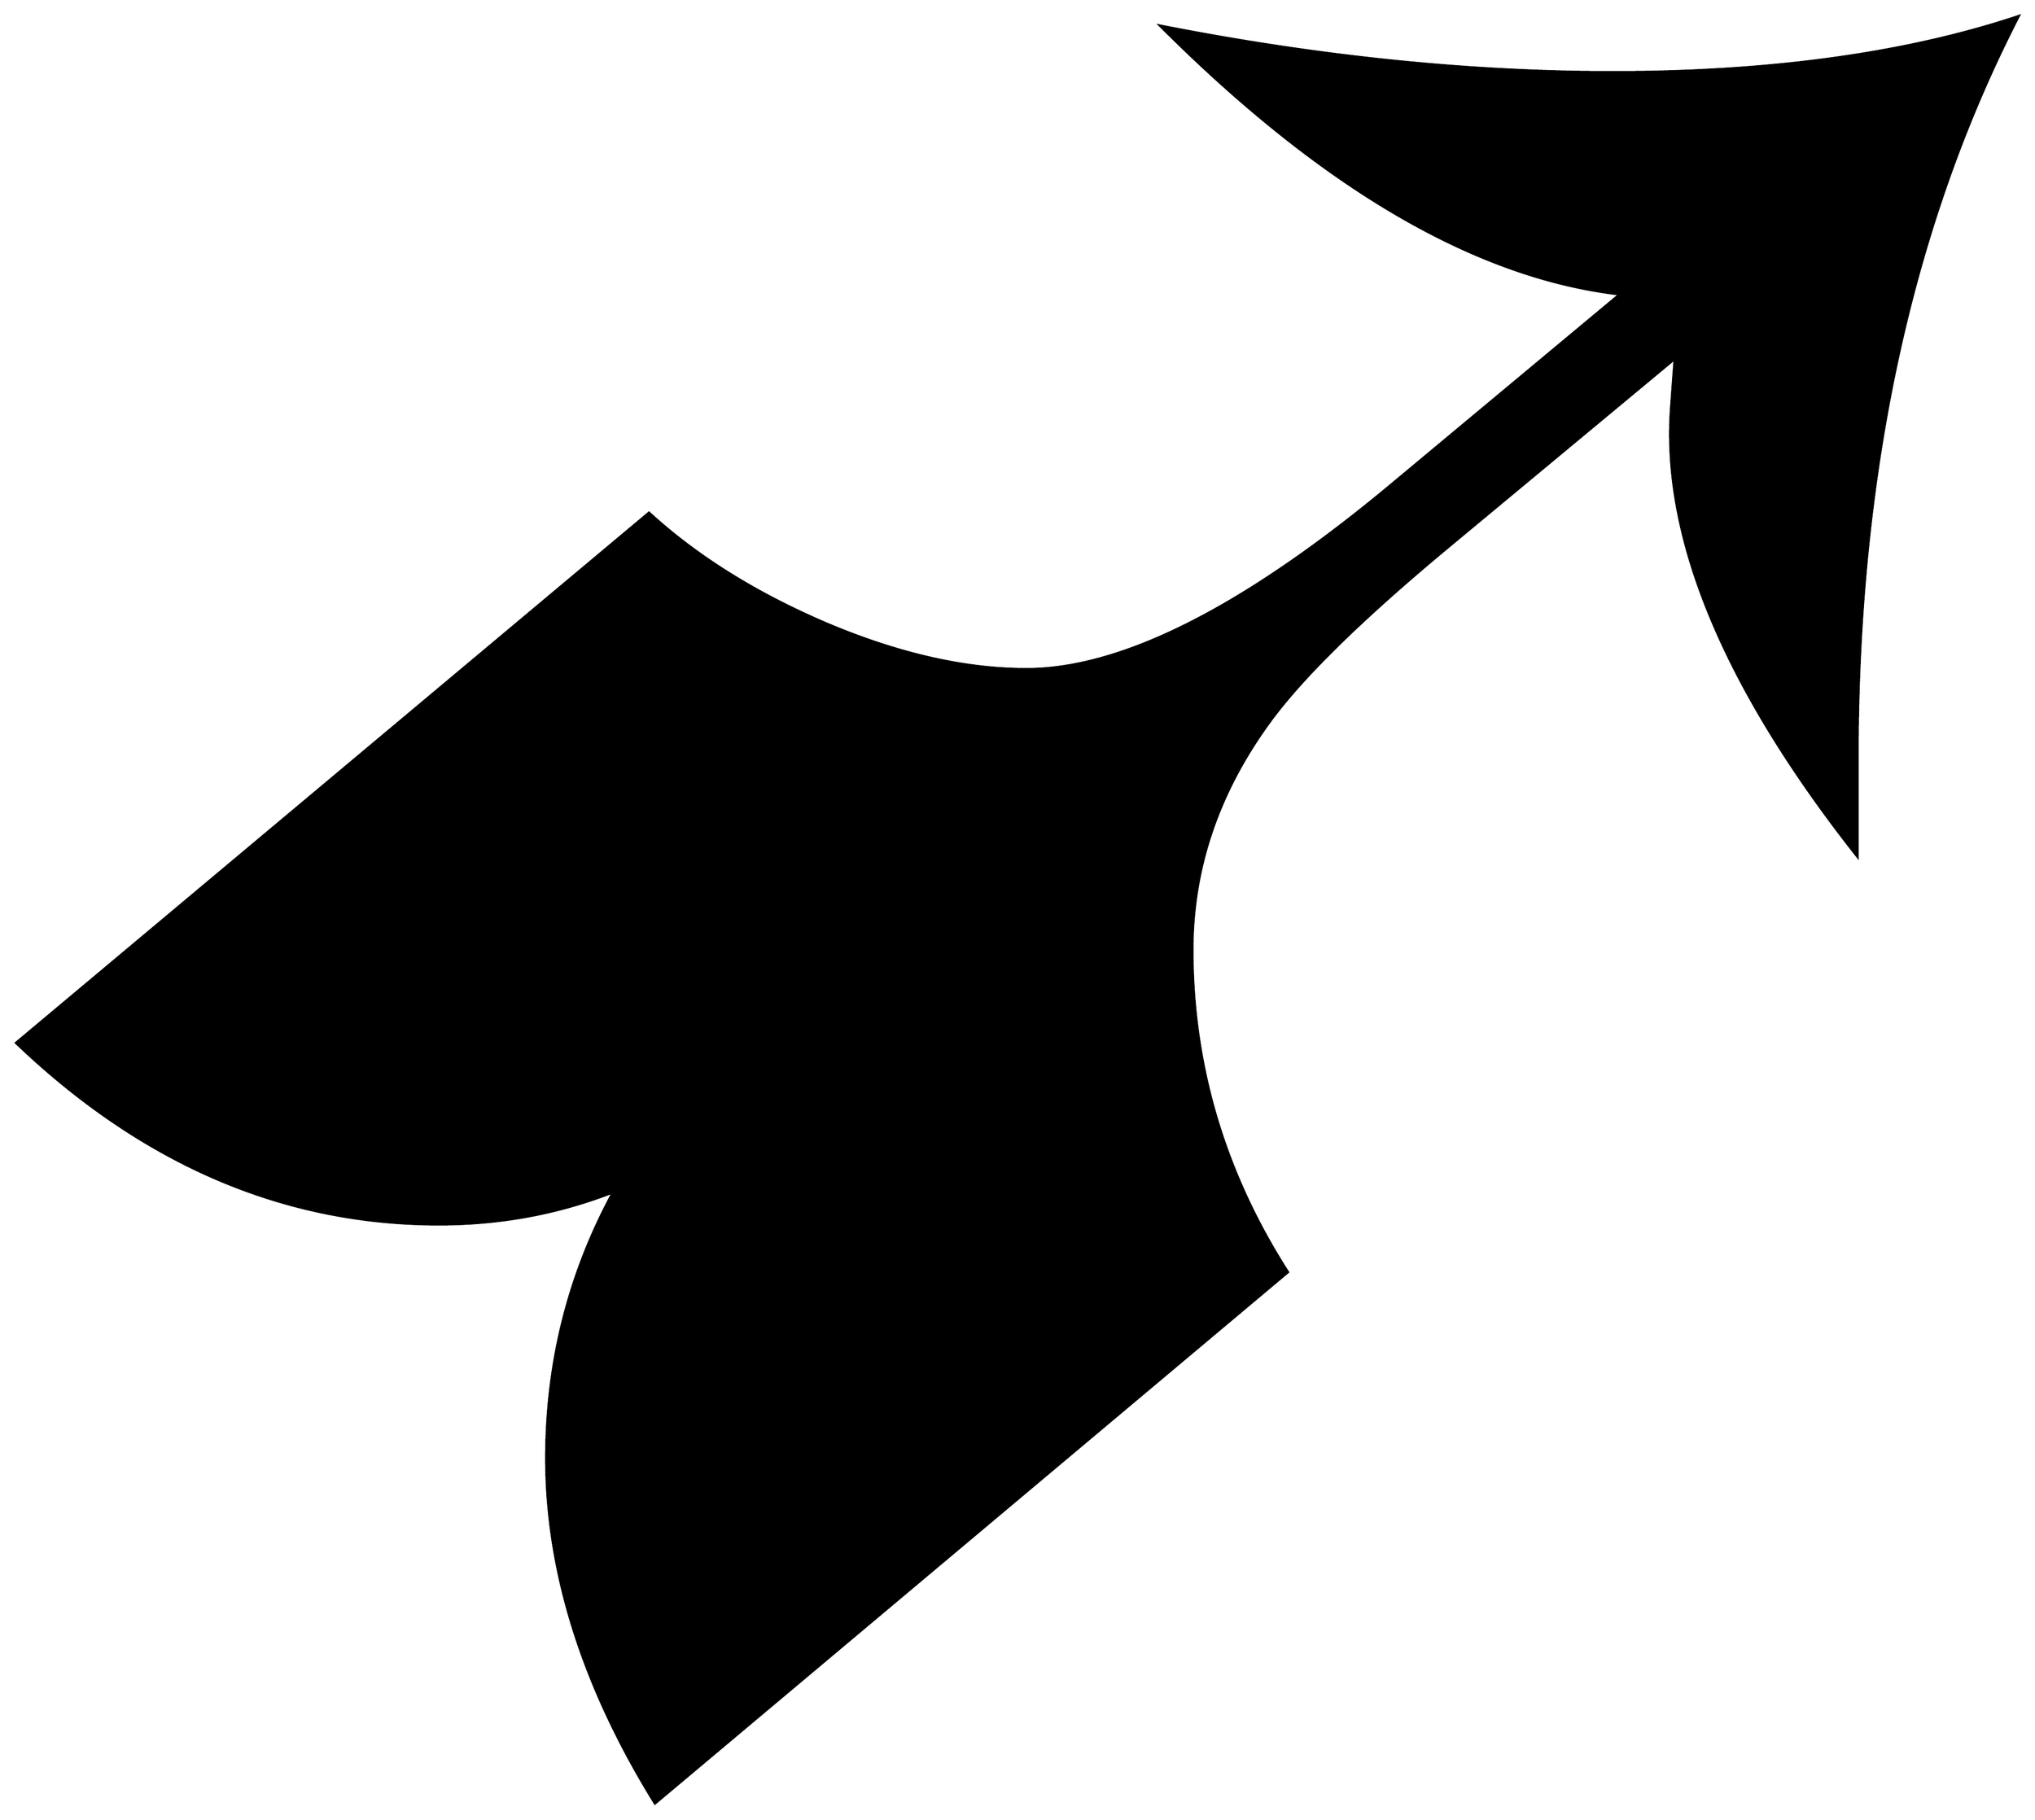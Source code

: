 


\begin{tikzpicture}[y=0.80pt, x=0.80pt, yscale=-1.0, xscale=1.0, inner sep=0pt, outer sep=0pt]
\begin{scope}[shift={(100.0,1833.0)},nonzero rule]
  \path[draw=.,fill=.,line width=1.600pt] (1777.0,-1458.0) ..
    controls (1687.0,-1283.333) and (1642.0,-1076.0) ..
    (1642.0,-836.0) -- (1642.0,-754.0) .. controls
    (1530.0,-896.0) and (1478.0,-1021.333) .. (1486.0,-1130.0) --
    (1489.0,-1171.0) -- (1300.0,-1014.0) .. controls
    (1229.333,-955.333) and (1180.0,-907.333) .. (1152.0,-870.0) ..
    controls (1107.333,-810.0) and (1085.0,-745.333) ..
    (1085.0,-676.0) .. controls (1085.0,-579.333) and
    (1111.667,-489.333) .. (1165.0,-406.0) -- (635.0,39.0) ..
    controls (574.333,-59.0) and (544.0,-155.333) .. (544.0,-250.0)
    .. controls (544.0,-330.0) and (562.667,-404.333) ..
    (600.0,-473.0) .. controls (554.0,-455.0) and (505.333,-446.0)
    .. (454.0,-446.0) .. controls (324.0,-446.0) and
    (206.0,-496.667) .. (100.0,-598.0) -- (630.0,-1042.0) ..
    controls (670.0,-1005.333) and (719.667,-974.333) ..
    (779.0,-949.0) .. controls (839.0,-923.667) and (894.667,-911.0)
    .. (946.0,-911.0) .. controls (1026.0,-911.0) and
    (1127.667,-962.333) .. (1251.0,-1065.0) -- (1443.0,-1225.0) ..
    controls (1322.333,-1239.0) and (1194.0,-1314.0) ..
    (1058.0,-1450.0) .. controls (1190.0,-1424.0) and
    (1316.333,-1411.0) .. (1437.0,-1411.0) .. controls
    (1569.667,-1411.0) and (1683.0,-1426.667) .. (1777.0,-1458.0) --
    cycle;
\end{scope}

\end{tikzpicture}

